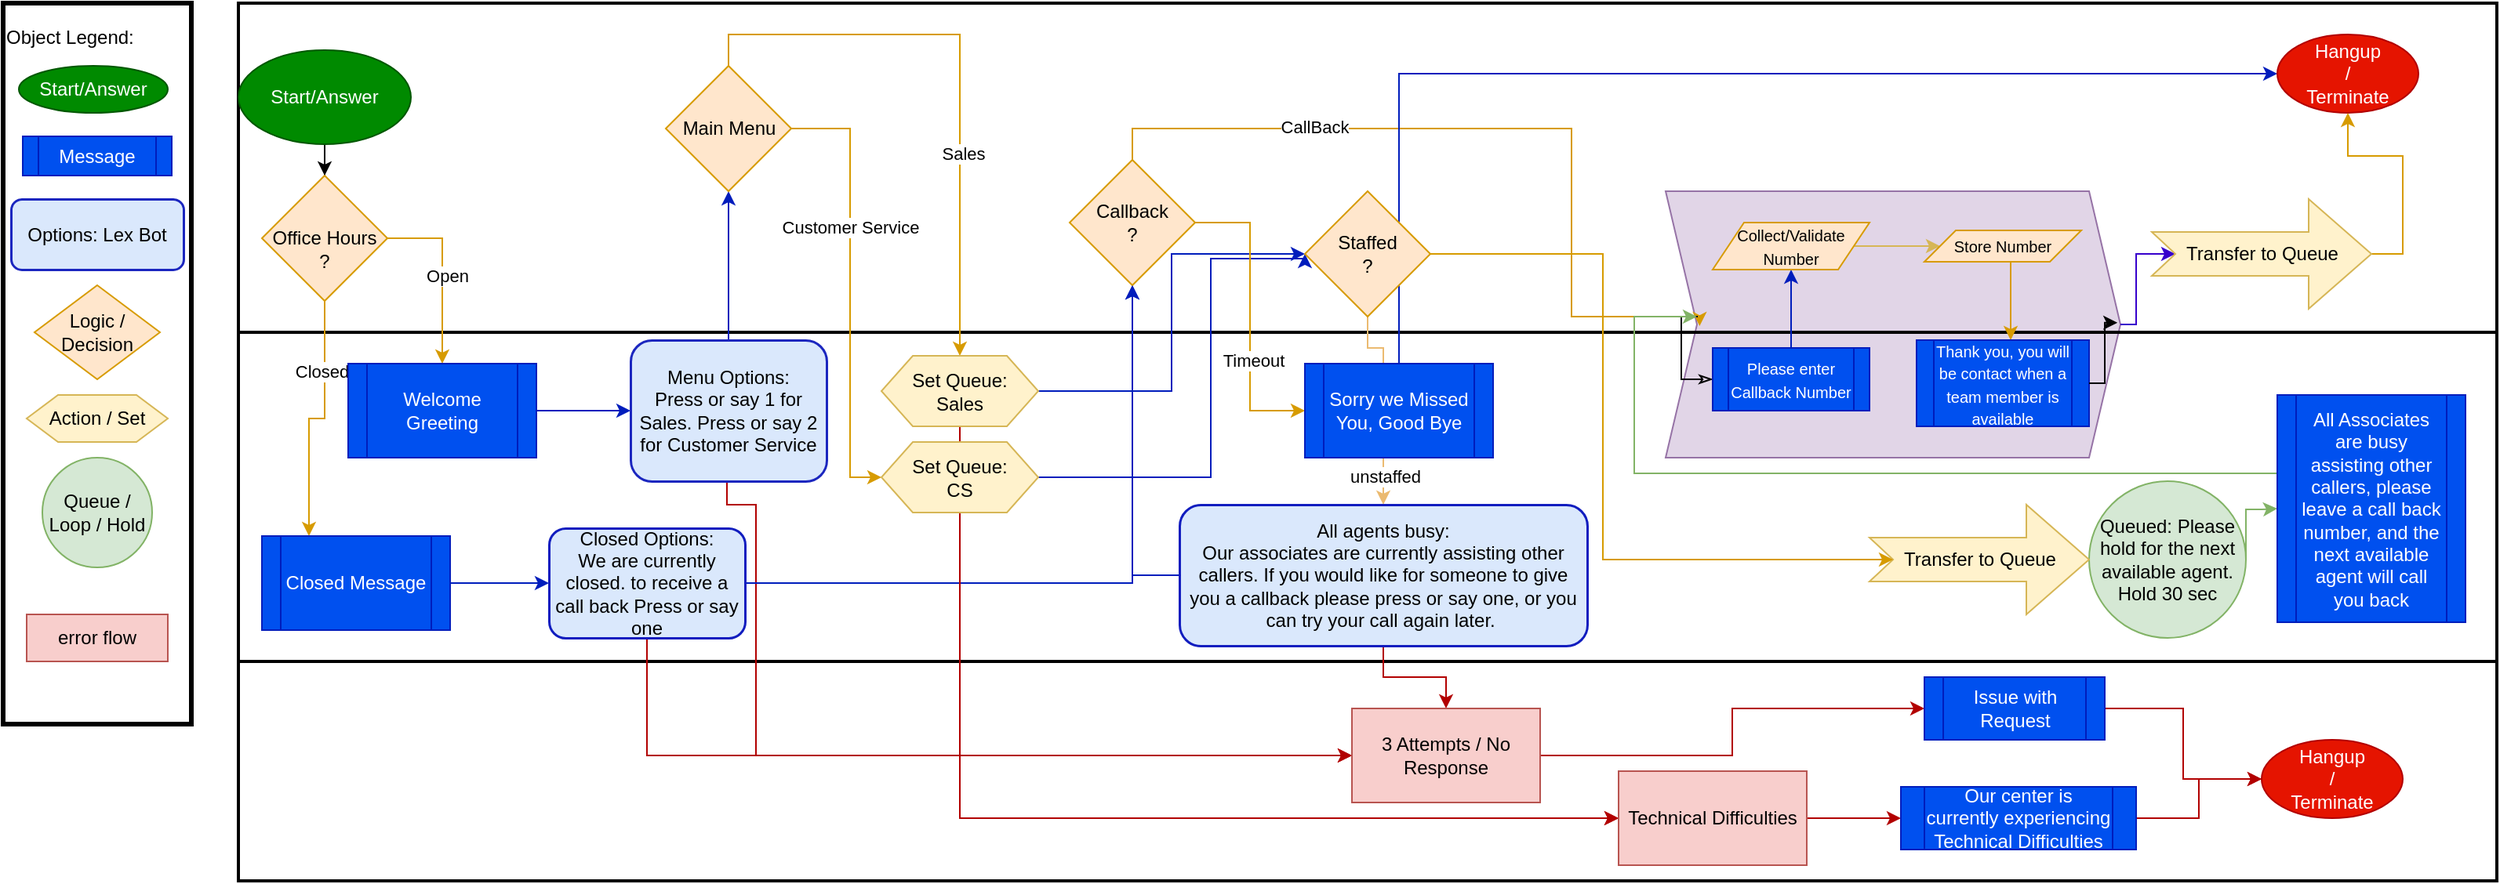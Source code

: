 <mxfile version="23.0.2" type="google">
  <diagram name="Page-1" id="SZy6duiFNu3bLhvOqKr_">
    <mxGraphModel grid="1" page="1" gridSize="10" guides="1" tooltips="1" connect="1" arrows="1" fold="1" pageScale="1" pageWidth="850" pageHeight="1100" math="0" shadow="0">
      <root>
        <mxCell id="0" />
        <mxCell id="1" parent="0" />
        <mxCell id="-8JGsWYpkXomzBPbj9Fj-18" value="" style="shape=step;perimeter=stepPerimeter;whiteSpace=wrap;html=1;fixedSize=1;fillColor=#e1d5e7;strokeColor=#9673a6;" vertex="1" parent="1">
          <mxGeometry x="910" y="240" width="290" height="170" as="geometry" />
        </mxCell>
        <mxCell id="-8JGsWYpkXomzBPbj9Fj-5" value="" style="group;movable=0;resizable=0;rotatable=0;deletable=0;editable=0;locked=1;connectable=0;" connectable="0" vertex="1" parent="1">
          <mxGeometry y="120" width="1440" height="560" as="geometry" />
        </mxCell>
        <mxCell id="-8JGsWYpkXomzBPbj9Fj-2" value="" style="rounded=0;whiteSpace=wrap;html=1;fillColor=none;strokeWidth=2;" vertex="1" parent="-8JGsWYpkXomzBPbj9Fj-5">
          <mxGeometry width="1440" height="210" as="geometry" />
        </mxCell>
        <mxCell id="-8JGsWYpkXomzBPbj9Fj-3" value="" style="rounded=0;whiteSpace=wrap;html=1;fillColor=none;strokeWidth=2;" vertex="1" parent="-8JGsWYpkXomzBPbj9Fj-5">
          <mxGeometry y="210" width="1440" height="210" as="geometry" />
        </mxCell>
        <mxCell id="-8JGsWYpkXomzBPbj9Fj-4" value="" style="rounded=0;whiteSpace=wrap;html=1;fillColor=none;strokeWidth=2;" vertex="1" parent="-8JGsWYpkXomzBPbj9Fj-5">
          <mxGeometry y="420" width="1440" height="140" as="geometry" />
        </mxCell>
        <mxCell id="-8JGsWYpkXomzBPbj9Fj-19" value="" style="edgeStyle=orthogonalEdgeStyle;rounded=0;orthogonalLoop=1;jettySize=auto;html=1;" edge="1" parent="1" source="-8JGsWYpkXomzBPbj9Fj-6" target="-8JGsWYpkXomzBPbj9Fj-7">
          <mxGeometry relative="1" as="geometry" />
        </mxCell>
        <mxCell id="-8JGsWYpkXomzBPbj9Fj-6" value="Start/Answer" style="ellipse;whiteSpace=wrap;html=1;fillColor=#008a00;fontColor=#ffffff;strokeColor=#005700;" vertex="1" parent="1">
          <mxGeometry y="150" width="110" height="60" as="geometry" />
        </mxCell>
        <mxCell id="-8JGsWYpkXomzBPbj9Fj-20" style="edgeStyle=orthogonalEdgeStyle;rounded=0;orthogonalLoop=1;jettySize=auto;html=1;entryX=0.25;entryY=0;entryDx=0;entryDy=0;strokeColor=#d79b00;fillColor=#ffe6cc;" edge="1" parent="1" source="-8JGsWYpkXomzBPbj9Fj-7" target="-8JGsWYpkXomzBPbj9Fj-8">
          <mxGeometry relative="1" as="geometry" />
        </mxCell>
        <mxCell id="-8JGsWYpkXomzBPbj9Fj-22" value="Closed" style="edgeLabel;html=1;align=center;verticalAlign=middle;resizable=0;points=[];" connectable="0" vertex="1" parent="-8JGsWYpkXomzBPbj9Fj-20">
          <mxGeometry x="-0.438" y="-2" relative="1" as="geometry">
            <mxPoint as="offset" />
          </mxGeometry>
        </mxCell>
        <mxCell id="-8JGsWYpkXomzBPbj9Fj-21" style="edgeStyle=orthogonalEdgeStyle;rounded=0;orthogonalLoop=1;jettySize=auto;html=1;exitX=1;exitY=0.5;exitDx=0;exitDy=0;strokeColor=#d79b00;fillColor=#ffe6cc;" edge="1" parent="1" source="-8JGsWYpkXomzBPbj9Fj-7" target="-8JGsWYpkXomzBPbj9Fj-9">
          <mxGeometry relative="1" as="geometry" />
        </mxCell>
        <mxCell id="-8JGsWYpkXomzBPbj9Fj-23" value="Open" style="edgeLabel;html=1;align=center;verticalAlign=middle;resizable=0;points=[];" connectable="0" vertex="1" parent="-8JGsWYpkXomzBPbj9Fj-21">
          <mxGeometry x="0.026" y="3" relative="1" as="geometry">
            <mxPoint as="offset" />
          </mxGeometry>
        </mxCell>
        <mxCell id="-8JGsWYpkXomzBPbj9Fj-7" value="&lt;br&gt;Office Hours&lt;br&gt;?" style="rhombus;whiteSpace=wrap;html=1;fillColor=#ffe6cc;strokeColor=#d79b00;" vertex="1" parent="1">
          <mxGeometry x="15" y="230" width="80" height="80" as="geometry" />
        </mxCell>
        <mxCell id="-8JGsWYpkXomzBPbj9Fj-25" value="" style="edgeStyle=orthogonalEdgeStyle;rounded=0;orthogonalLoop=1;jettySize=auto;html=1;fillColor=#0050ef;strokeColor=#001DBC;" edge="1" parent="1" source="-8JGsWYpkXomzBPbj9Fj-8" target="-8JGsWYpkXomzBPbj9Fj-12">
          <mxGeometry relative="1" as="geometry" />
        </mxCell>
        <mxCell id="-8JGsWYpkXomzBPbj9Fj-8" value="Closed Message" style="shape=process;whiteSpace=wrap;html=1;backgroundOutline=1;fillColor=#0050ef;fontColor=#ffffff;strokeColor=#001DBC;" vertex="1" parent="1">
          <mxGeometry x="15" y="460" width="120" height="60" as="geometry" />
        </mxCell>
        <mxCell id="-8JGsWYpkXomzBPbj9Fj-24" value="" style="edgeStyle=orthogonalEdgeStyle;rounded=0;orthogonalLoop=1;jettySize=auto;html=1;fillColor=#0050ef;strokeColor=#001DBC;" edge="1" parent="1" source="-8JGsWYpkXomzBPbj9Fj-9" target="-8JGsWYpkXomzBPbj9Fj-10">
          <mxGeometry relative="1" as="geometry" />
        </mxCell>
        <mxCell id="-8JGsWYpkXomzBPbj9Fj-9" value="Welcome Greeting" style="shape=process;whiteSpace=wrap;html=1;backgroundOutline=1;fillColor=#0050ef;fontColor=#ffffff;strokeColor=#001DBC;" vertex="1" parent="1">
          <mxGeometry x="70" y="350" width="120" height="60" as="geometry" />
        </mxCell>
        <mxCell id="-8JGsWYpkXomzBPbj9Fj-26" value="" style="edgeStyle=orthogonalEdgeStyle;rounded=0;orthogonalLoop=1;jettySize=auto;html=1;fillColor=#0050ef;strokeColor=#001DBC;" edge="1" parent="1" source="-8JGsWYpkXomzBPbj9Fj-10" target="-8JGsWYpkXomzBPbj9Fj-11">
          <mxGeometry relative="1" as="geometry" />
        </mxCell>
        <mxCell id="-8JGsWYpkXomzBPbj9Fj-78" style="edgeStyle=orthogonalEdgeStyle;rounded=0;orthogonalLoop=1;jettySize=auto;html=1;exitX=0.5;exitY=1;exitDx=0;exitDy=0;fillColor=#e51400;strokeColor=#B20000;" edge="1" parent="1" target="-8JGsWYpkXomzBPbj9Fj-75">
          <mxGeometry relative="1" as="geometry">
            <mxPoint x="339" y="600" as="targetPoint" />
            <mxPoint x="311.5" y="425" as="sourcePoint" />
            <Array as="points">
              <mxPoint x="312" y="440" />
              <mxPoint x="330" y="440" />
              <mxPoint x="330" y="600" />
            </Array>
          </mxGeometry>
        </mxCell>
        <mxCell id="-8JGsWYpkXomzBPbj9Fj-10" value="Menu Options:&lt;br&gt;Press or say 1 for Sales. Press or say 2 for Customer Service" style="rounded=1;whiteSpace=wrap;html=1;strokeColor=#1B26BF;strokeWidth=1.5;fillColor=#dae8fc;" vertex="1" parent="1">
          <mxGeometry x="250" y="335" width="125" height="90" as="geometry" />
        </mxCell>
        <mxCell id="-8JGsWYpkXomzBPbj9Fj-28" style="edgeStyle=orthogonalEdgeStyle;rounded=0;orthogonalLoop=1;jettySize=auto;html=1;exitX=0.5;exitY=0;exitDx=0;exitDy=0;strokeColor=#d79b00;fillColor=#ffe6cc;" edge="1" parent="1" source="-8JGsWYpkXomzBPbj9Fj-11" target="-8JGsWYpkXomzBPbj9Fj-13">
          <mxGeometry relative="1" as="geometry" />
        </mxCell>
        <mxCell id="-8JGsWYpkXomzBPbj9Fj-31" value="Sales" style="edgeLabel;html=1;align=center;verticalAlign=middle;resizable=0;points=[];" connectable="0" vertex="1" parent="-8JGsWYpkXomzBPbj9Fj-28">
          <mxGeometry x="0.302" y="2" relative="1" as="geometry">
            <mxPoint y="1" as="offset" />
          </mxGeometry>
        </mxCell>
        <mxCell id="-8JGsWYpkXomzBPbj9Fj-29" style="edgeStyle=orthogonalEdgeStyle;rounded=0;orthogonalLoop=1;jettySize=auto;html=1;exitX=1;exitY=0.5;exitDx=0;exitDy=0;entryX=0;entryY=0.5;entryDx=0;entryDy=0;strokeColor=#d79b00;fillColor=#ffe6cc;" edge="1" parent="1" source="-8JGsWYpkXomzBPbj9Fj-11" target="-8JGsWYpkXomzBPbj9Fj-14">
          <mxGeometry relative="1" as="geometry">
            <Array as="points">
              <mxPoint x="390" y="200" />
              <mxPoint x="390" y="423" />
            </Array>
          </mxGeometry>
        </mxCell>
        <mxCell id="-8JGsWYpkXomzBPbj9Fj-30" value="Customer Service" style="edgeLabel;html=1;align=center;verticalAlign=middle;resizable=0;points=[];" connectable="0" vertex="1" parent="-8JGsWYpkXomzBPbj9Fj-29">
          <mxGeometry x="-0.289" relative="1" as="geometry">
            <mxPoint y="1" as="offset" />
          </mxGeometry>
        </mxCell>
        <mxCell id="-8JGsWYpkXomzBPbj9Fj-11" value="Main Menu" style="rhombus;whiteSpace=wrap;html=1;fillColor=#ffe6cc;strokeColor=#d79b00;" vertex="1" parent="1">
          <mxGeometry x="272.5" y="160" width="80" height="80" as="geometry" />
        </mxCell>
        <mxCell id="-8JGsWYpkXomzBPbj9Fj-27" style="edgeStyle=orthogonalEdgeStyle;rounded=0;orthogonalLoop=1;jettySize=auto;html=1;exitX=1;exitY=0.5;exitDx=0;exitDy=0;fillColor=#0050ef;strokeColor=#001DBC;" edge="1" parent="1" source="-8JGsWYpkXomzBPbj9Fj-12" target="-8JGsWYpkXomzBPbj9Fj-15">
          <mxGeometry relative="1" as="geometry" />
        </mxCell>
        <mxCell id="-8JGsWYpkXomzBPbj9Fj-77" style="edgeStyle=orthogonalEdgeStyle;rounded=0;orthogonalLoop=1;jettySize=auto;html=1;exitX=0.5;exitY=1;exitDx=0;exitDy=0;entryX=0;entryY=0.5;entryDx=0;entryDy=0;fillColor=#e51400;strokeColor=#B20000;" edge="1" parent="1" source="-8JGsWYpkXomzBPbj9Fj-12" target="-8JGsWYpkXomzBPbj9Fj-75">
          <mxGeometry relative="1" as="geometry" />
        </mxCell>
        <mxCell id="-8JGsWYpkXomzBPbj9Fj-12" value="Closed Options:&lt;br&gt;We are currently closed. to receive a call back Press or say one" style="rounded=1;whiteSpace=wrap;html=1;fillColor=#dae8fc;strokeColor=#111DBF;strokeWidth=1.5;" vertex="1" parent="1">
          <mxGeometry x="198" y="455" width="125" height="70" as="geometry" />
        </mxCell>
        <mxCell id="-8JGsWYpkXomzBPbj9Fj-33" style="edgeStyle=orthogonalEdgeStyle;rounded=0;orthogonalLoop=1;jettySize=auto;html=1;exitX=1;exitY=0.5;exitDx=0;exitDy=0;entryX=0;entryY=0.5;entryDx=0;entryDy=0;fillColor=#0050ef;strokeColor=#001DBC;" edge="1" parent="1" source="-8JGsWYpkXomzBPbj9Fj-13" target="-8JGsWYpkXomzBPbj9Fj-16">
          <mxGeometry relative="1" as="geometry" />
        </mxCell>
        <mxCell id="-8JGsWYpkXomzBPbj9Fj-86" style="edgeStyle=orthogonalEdgeStyle;rounded=0;orthogonalLoop=1;jettySize=auto;html=1;exitX=0.5;exitY=1;exitDx=0;exitDy=0;fillColor=#e51400;strokeColor=#B20000;" edge="1" parent="1" source="-8JGsWYpkXomzBPbj9Fj-13">
          <mxGeometry relative="1" as="geometry">
            <mxPoint x="880" y="640" as="targetPoint" />
            <Array as="points">
              <mxPoint x="460" y="640" />
            </Array>
          </mxGeometry>
        </mxCell>
        <mxCell id="-8JGsWYpkXomzBPbj9Fj-13" value="Set Queue:&lt;br&gt;Sales" style="shape=hexagon;perimeter=hexagonPerimeter2;whiteSpace=wrap;html=1;fixedSize=1;fillColor=#fff2cc;strokeColor=#d6b656;" vertex="1" parent="1">
          <mxGeometry x="410" y="345" width="100" height="45" as="geometry" />
        </mxCell>
        <mxCell id="-8JGsWYpkXomzBPbj9Fj-34" style="edgeStyle=orthogonalEdgeStyle;rounded=0;orthogonalLoop=1;jettySize=auto;html=1;exitX=1;exitY=0.5;exitDx=0;exitDy=0;entryX=0;entryY=0.5;entryDx=0;entryDy=0;fillColor=#0050ef;strokeColor=#001DBC;" edge="1" parent="1" source="-8JGsWYpkXomzBPbj9Fj-14" target="-8JGsWYpkXomzBPbj9Fj-16">
          <mxGeometry relative="1" as="geometry">
            <mxPoint x="680" y="282.5" as="targetPoint" />
            <mxPoint x="470" y="465" as="sourcePoint" />
            <Array as="points">
              <mxPoint x="620" y="423" />
              <mxPoint x="620" y="283" />
              <mxPoint x="680" y="283" />
            </Array>
          </mxGeometry>
        </mxCell>
        <mxCell id="-8JGsWYpkXomzBPbj9Fj-85" style="edgeStyle=orthogonalEdgeStyle;rounded=0;orthogonalLoop=1;jettySize=auto;html=1;exitX=0.5;exitY=1;exitDx=0;exitDy=0;entryX=0;entryY=0.5;entryDx=0;entryDy=0;fillColor=#e51400;strokeColor=#B20000;" edge="1" parent="1" source="-8JGsWYpkXomzBPbj9Fj-14" target="-8JGsWYpkXomzBPbj9Fj-84">
          <mxGeometry relative="1" as="geometry" />
        </mxCell>
        <mxCell id="-8JGsWYpkXomzBPbj9Fj-14" value="Set Queue:&lt;br&gt;CS" style="shape=hexagon;perimeter=hexagonPerimeter2;whiteSpace=wrap;html=1;fixedSize=1;fillColor=#fff2cc;strokeColor=#d6b656;" vertex="1" parent="1">
          <mxGeometry x="410" y="400" width="100" height="45" as="geometry" />
        </mxCell>
        <mxCell id="-8JGsWYpkXomzBPbj9Fj-47" style="edgeStyle=orthogonalEdgeStyle;rounded=0;orthogonalLoop=1;jettySize=auto;html=1;exitX=0.5;exitY=1;exitDx=0;exitDy=0;entryX=0.5;entryY=0;entryDx=0;entryDy=0;strokeColor=#EBBA70;" edge="1" parent="1" source="-8JGsWYpkXomzBPbj9Fj-16" target="-8JGsWYpkXomzBPbj9Fj-46">
          <mxGeometry relative="1" as="geometry">
            <Array as="points">
              <mxPoint x="720" y="340" />
              <mxPoint x="730" y="340" />
            </Array>
          </mxGeometry>
        </mxCell>
        <mxCell id="-8JGsWYpkXomzBPbj9Fj-48" value="unstaffed" style="edgeLabel;html=1;align=center;verticalAlign=middle;resizable=0;points=[];" connectable="0" vertex="1" parent="-8JGsWYpkXomzBPbj9Fj-47">
          <mxGeometry x="0.726" y="1" relative="1" as="geometry">
            <mxPoint as="offset" />
          </mxGeometry>
        </mxCell>
        <mxCell id="-8JGsWYpkXomzBPbj9Fj-39" style="edgeStyle=orthogonalEdgeStyle;rounded=0;orthogonalLoop=1;jettySize=auto;html=1;exitX=1;exitY=0.5;exitDx=0;exitDy=0;entryX=0;entryY=0.5;entryDx=0;entryDy=0;strokeColor=#d79b00;fillColor=#ffe6cc;" edge="1" parent="1" source="-8JGsWYpkXomzBPbj9Fj-15" target="-8JGsWYpkXomzBPbj9Fj-37">
          <mxGeometry relative="1" as="geometry" />
        </mxCell>
        <mxCell id="-8JGsWYpkXomzBPbj9Fj-40" value="Timeout" style="edgeLabel;html=1;align=center;verticalAlign=middle;resizable=0;points=[];" connectable="0" vertex="1" parent="-8JGsWYpkXomzBPbj9Fj-39">
          <mxGeometry x="0.289" y="2" relative="1" as="geometry">
            <mxPoint as="offset" />
          </mxGeometry>
        </mxCell>
        <mxCell id="-8JGsWYpkXomzBPbj9Fj-41" style="edgeStyle=orthogonalEdgeStyle;rounded=0;orthogonalLoop=1;jettySize=auto;html=1;exitX=0.5;exitY=0;exitDx=0;exitDy=0;entryX=0.647;entryY=-0.019;entryDx=0;entryDy=0;strokeColor=#d79b00;fillColor=#ffe6cc;entryPerimeter=0;" edge="1" parent="1" source="-8JGsWYpkXomzBPbj9Fj-15" target="-8JGsWYpkXomzBPbj9Fj-3">
          <mxGeometry relative="1" as="geometry">
            <Array as="points">
              <mxPoint x="570" y="200" />
              <mxPoint x="850" y="200" />
              <mxPoint x="850" y="320" />
              <mxPoint x="932" y="320" />
            </Array>
          </mxGeometry>
        </mxCell>
        <mxCell id="-8JGsWYpkXomzBPbj9Fj-42" value="CallBack" style="edgeLabel;html=1;align=center;verticalAlign=middle;resizable=0;points=[];" connectable="0" vertex="1" parent="-8JGsWYpkXomzBPbj9Fj-41">
          <mxGeometry x="-0.465" y="1" relative="1" as="geometry">
            <mxPoint as="offset" />
          </mxGeometry>
        </mxCell>
        <mxCell id="-8JGsWYpkXomzBPbj9Fj-15" value="Callback&lt;br&gt;?" style="rhombus;whiteSpace=wrap;html=1;fillColor=#ffe6cc;strokeColor=#d79b00;" vertex="1" parent="1">
          <mxGeometry x="530" y="220" width="80" height="80" as="geometry" />
        </mxCell>
        <mxCell id="-8JGsWYpkXomzBPbj9Fj-43" style="edgeStyle=orthogonalEdgeStyle;rounded=0;orthogonalLoop=1;jettySize=auto;html=1;entryX=0;entryY=0.5;entryDx=0;entryDy=0;fillColor=#0050ef;strokeColor=#001DBC;" edge="1" parent="1" source="-8JGsWYpkXomzBPbj9Fj-37" target="-8JGsWYpkXomzBPbj9Fj-32">
          <mxGeometry relative="1" as="geometry">
            <Array as="points">
              <mxPoint x="740" y="165" />
            </Array>
          </mxGeometry>
        </mxCell>
        <mxCell id="-8JGsWYpkXomzBPbj9Fj-16" value="Staffed&lt;br&gt;?" style="rhombus;whiteSpace=wrap;html=1;fillColor=#ffe6cc;strokeColor=#d79b00;" vertex="1" parent="1">
          <mxGeometry x="680" y="240" width="80" height="80" as="geometry" />
        </mxCell>
        <mxCell id="-8JGsWYpkXomzBPbj9Fj-92" style="edgeStyle=orthogonalEdgeStyle;rounded=0;orthogonalLoop=1;jettySize=auto;html=1;exitX=1;exitY=0.5;exitDx=0;exitDy=0;entryX=0;entryY=0.5;entryDx=0;entryDy=0;fillColor=#d5e8d4;strokeColor=#82b366;gradientColor=#97d077;" edge="1" parent="1" source="-8JGsWYpkXomzBPbj9Fj-17" target="-8JGsWYpkXomzBPbj9Fj-91">
          <mxGeometry relative="1" as="geometry">
            <Array as="points">
              <mxPoint x="1280" y="443" />
              <mxPoint x="1290" y="443" />
            </Array>
          </mxGeometry>
        </mxCell>
        <mxCell id="-8JGsWYpkXomzBPbj9Fj-17" value="Queued: Please hold for the next available agent.&lt;br&gt;Hold 30 sec" style="ellipse;whiteSpace=wrap;html=1;aspect=fixed;fillColor=#d5e8d4;strokeColor=#82b366;" vertex="1" parent="1">
          <mxGeometry x="1180" y="425" width="100" height="100" as="geometry" />
        </mxCell>
        <mxCell id="-8JGsWYpkXomzBPbj9Fj-32" value="Hangup&lt;br&gt;/&lt;br&gt;Terminate" style="ellipse;whiteSpace=wrap;html=1;fillColor=#e51400;fontColor=#ffffff;strokeColor=#B20000;" vertex="1" parent="1">
          <mxGeometry x="1300" y="140" width="90" height="50" as="geometry" />
        </mxCell>
        <mxCell id="-8JGsWYpkXomzBPbj9Fj-36" value="Transfer to Queue" style="html=1;shadow=0;dashed=0;align=center;verticalAlign=middle;shape=mxgraph.arrows2.arrow;dy=0.6;dx=40;notch=15;fillColor=#fff2cc;strokeColor=#d6b656;" vertex="1" parent="1">
          <mxGeometry x="1040" y="440" width="140" height="70" as="geometry" />
        </mxCell>
        <mxCell id="-8JGsWYpkXomzBPbj9Fj-37" value="Sorry we Missed You, Good Bye" style="shape=process;whiteSpace=wrap;html=1;backgroundOutline=1;fillColor=#0050ef;fontColor=#ffffff;strokeColor=#001DBC;" vertex="1" parent="1">
          <mxGeometry x="680" y="350" width="120" height="60" as="geometry" />
        </mxCell>
        <mxCell id="-8JGsWYpkXomzBPbj9Fj-52" style="edgeStyle=orthogonalEdgeStyle;rounded=0;orthogonalLoop=1;jettySize=auto;html=1;exitX=0;exitY=0.5;exitDx=0;exitDy=0;entryX=0.5;entryY=1;entryDx=0;entryDy=0;fillColor=#0050ef;strokeColor=#001DBC;" edge="1" parent="1" source="-8JGsWYpkXomzBPbj9Fj-46" target="-8JGsWYpkXomzBPbj9Fj-15">
          <mxGeometry relative="1" as="geometry" />
        </mxCell>
        <mxCell id="-8JGsWYpkXomzBPbj9Fj-79" style="edgeStyle=orthogonalEdgeStyle;rounded=0;orthogonalLoop=1;jettySize=auto;html=1;exitX=0.5;exitY=1;exitDx=0;exitDy=0;fillColor=#e51400;strokeColor=#B20000;" edge="1" parent="1" source="-8JGsWYpkXomzBPbj9Fj-46" target="-8JGsWYpkXomzBPbj9Fj-75">
          <mxGeometry relative="1" as="geometry" />
        </mxCell>
        <mxCell id="-8JGsWYpkXomzBPbj9Fj-46" value="All agents busy:&lt;br&gt;Our associates are currently assisting other callers. If you would like for someone to give you a callback please press or say one, or you can try your call again later.&amp;nbsp;" style="rounded=1;whiteSpace=wrap;html=1;fillColor=#dae8fc;strokeColor=#111DBF;strokeWidth=1.5;" vertex="1" parent="1">
          <mxGeometry x="600" y="440" width="260" height="90" as="geometry" />
        </mxCell>
        <mxCell id="-8JGsWYpkXomzBPbj9Fj-50" style="edgeStyle=orthogonalEdgeStyle;rounded=0;orthogonalLoop=1;jettySize=auto;html=1;exitX=1;exitY=0.5;exitDx=0;exitDy=0;entryX=0;entryY=0.5;entryDx=15;entryDy=0;entryPerimeter=0;fillColor=#6a00ff;strokeColor=#3700CC;" edge="1" parent="1" source="-8JGsWYpkXomzBPbj9Fj-18" target="-8JGsWYpkXomzBPbj9Fj-64">
          <mxGeometry relative="1" as="geometry">
            <Array as="points">
              <mxPoint x="1210" y="325" />
              <mxPoint x="1210" y="280" />
            </Array>
          </mxGeometry>
        </mxCell>
        <mxCell id="-8JGsWYpkXomzBPbj9Fj-51" style="edgeStyle=orthogonalEdgeStyle;rounded=0;orthogonalLoop=1;jettySize=auto;html=1;exitX=1;exitY=0.5;exitDx=0;exitDy=0;entryX=0;entryY=0.5;entryDx=15;entryDy=0;entryPerimeter=0;fillColor=#ffe6cc;strokeColor=#d79b00;" edge="1" parent="1" source="-8JGsWYpkXomzBPbj9Fj-16" target="-8JGsWYpkXomzBPbj9Fj-36">
          <mxGeometry relative="1" as="geometry">
            <Array as="points">
              <mxPoint x="870" y="280" />
              <mxPoint x="870" y="475" />
            </Array>
          </mxGeometry>
        </mxCell>
        <mxCell id="-8JGsWYpkXomzBPbj9Fj-57" style="edgeStyle=orthogonalEdgeStyle;rounded=0;orthogonalLoop=1;jettySize=auto;html=1;exitX=0.5;exitY=0;exitDx=0;exitDy=0;entryX=0.5;entryY=1;entryDx=0;entryDy=0;fillColor=#0050ef;strokeColor=#001DBC;" edge="1" parent="1" source="-8JGsWYpkXomzBPbj9Fj-53" target="-8JGsWYpkXomzBPbj9Fj-54">
          <mxGeometry relative="1" as="geometry" />
        </mxCell>
        <mxCell id="-8JGsWYpkXomzBPbj9Fj-61" style="edgeStyle=orthogonalEdgeStyle;rounded=0;orthogonalLoop=1;jettySize=auto;html=1;exitX=0;exitY=0.5;exitDx=0;exitDy=0;startArrow=classicThin;startFill=0;endArrow=none;endFill=0;" edge="1" parent="1" source="-8JGsWYpkXomzBPbj9Fj-53">
          <mxGeometry relative="1" as="geometry">
            <mxPoint x="930" y="320" as="targetPoint" />
          </mxGeometry>
        </mxCell>
        <mxCell id="-8JGsWYpkXomzBPbj9Fj-53" value="&lt;font style=&quot;font-size: 10px;&quot;&gt;Please enter Callback Number&lt;/font&gt;" style="shape=process;whiteSpace=wrap;html=1;backgroundOutline=1;fillColor=#0050ef;fontColor=#ffffff;strokeColor=#001DBC;" vertex="1" parent="1">
          <mxGeometry x="940" y="340" width="100" height="40" as="geometry" />
        </mxCell>
        <mxCell id="-8JGsWYpkXomzBPbj9Fj-59" value="" style="edgeStyle=orthogonalEdgeStyle;rounded=0;orthogonalLoop=1;jettySize=auto;html=1;fillColor=#fff2cc;strokeColor=#d6b656;" edge="1" parent="1" source="-8JGsWYpkXomzBPbj9Fj-54" target="-8JGsWYpkXomzBPbj9Fj-55">
          <mxGeometry relative="1" as="geometry" />
        </mxCell>
        <mxCell id="-8JGsWYpkXomzBPbj9Fj-54" value="&lt;font style=&quot;font-size: 10px;&quot;&gt;Collect/Validate Number&lt;/font&gt;" style="shape=parallelogram;perimeter=parallelogramPerimeter;whiteSpace=wrap;html=1;fixedSize=1;fillColor=#ffe6cc;strokeColor=#d79b00;" vertex="1" parent="1">
          <mxGeometry x="940" y="260" width="100" height="30" as="geometry" />
        </mxCell>
        <mxCell id="-8JGsWYpkXomzBPbj9Fj-60" value="" style="edgeStyle=orthogonalEdgeStyle;rounded=0;orthogonalLoop=1;jettySize=auto;html=1;fillColor=#ffe6cc;strokeColor=#d79b00;" edge="1" parent="1" source="-8JGsWYpkXomzBPbj9Fj-55" target="-8JGsWYpkXomzBPbj9Fj-56">
          <mxGeometry relative="1" as="geometry">
            <Array as="points">
              <mxPoint x="1130" y="310" />
              <mxPoint x="1130" y="310" />
            </Array>
          </mxGeometry>
        </mxCell>
        <mxCell id="-8JGsWYpkXomzBPbj9Fj-55" value="&lt;font style=&quot;font-size: 10px;&quot;&gt;Store Number&lt;/font&gt;" style="shape=parallelogram;perimeter=parallelogramPerimeter;whiteSpace=wrap;html=1;fixedSize=1;fillColor=#ffe6cc;strokeColor=#d79b00;" vertex="1" parent="1">
          <mxGeometry x="1075" y="265" width="100" height="20" as="geometry" />
        </mxCell>
        <mxCell id="-8JGsWYpkXomzBPbj9Fj-56" value="&lt;font style=&quot;font-size: 10px;&quot;&gt;Thank you, you will be contact when a team member is available&lt;/font&gt;" style="shape=process;whiteSpace=wrap;html=1;backgroundOutline=1;fillColor=#0050ef;fontColor=#ffffff;strokeColor=#001DBC;" vertex="1" parent="1">
          <mxGeometry x="1070" y="335" width="110" height="55" as="geometry" />
        </mxCell>
        <mxCell id="-8JGsWYpkXomzBPbj9Fj-63" style="edgeStyle=orthogonalEdgeStyle;rounded=0;orthogonalLoop=1;jettySize=auto;html=1;exitX=1;exitY=0.5;exitDx=0;exitDy=0;entryX=0.832;entryY=-0.029;entryDx=0;entryDy=0;entryPerimeter=0;" edge="1" parent="1" source="-8JGsWYpkXomzBPbj9Fj-56" target="-8JGsWYpkXomzBPbj9Fj-3">
          <mxGeometry relative="1" as="geometry">
            <Array as="points">
              <mxPoint x="1190" y="363" />
              <mxPoint x="1190" y="324" />
            </Array>
          </mxGeometry>
        </mxCell>
        <mxCell id="-8JGsWYpkXomzBPbj9Fj-65" style="edgeStyle=orthogonalEdgeStyle;rounded=0;orthogonalLoop=1;jettySize=auto;html=1;exitX=1;exitY=0.5;exitDx=0;exitDy=0;exitPerimeter=0;entryX=0.5;entryY=1;entryDx=0;entryDy=0;fillColor=#ffe6cc;strokeColor=#d79b00;" edge="1" parent="1" source="-8JGsWYpkXomzBPbj9Fj-64" target="-8JGsWYpkXomzBPbj9Fj-32">
          <mxGeometry relative="1" as="geometry" />
        </mxCell>
        <mxCell id="-8JGsWYpkXomzBPbj9Fj-64" value="Transfer to Queue" style="html=1;shadow=0;dashed=0;align=center;verticalAlign=middle;shape=mxgraph.arrows2.arrow;dy=0.6;dx=40;notch=15;fillColor=#fff2cc;strokeColor=#d6b656;" vertex="1" parent="1">
          <mxGeometry x="1220" y="245" width="140" height="70" as="geometry" />
        </mxCell>
        <mxCell id="-8JGsWYpkXomzBPbj9Fj-67" value="Object Legend:&lt;br&gt;&lt;br&gt;&lt;br&gt;&lt;br&gt;&lt;br&gt;&lt;br&gt;&lt;br&gt;&lt;br&gt;&lt;br&gt;&lt;br&gt;&lt;br&gt;&lt;br&gt;&lt;br&gt;&lt;br&gt;&lt;br&gt;&lt;br&gt;&lt;br&gt;&lt;br&gt;&lt;br&gt;&lt;br&gt;&lt;br&gt;&lt;br&gt;&lt;br&gt;&lt;br&gt;&lt;br&gt;&lt;br&gt;&lt;br&gt;&lt;br&gt;&lt;br&gt;&lt;br&gt;" style="rounded=0;whiteSpace=wrap;html=1;align=left;strokeWidth=3;" vertex="1" parent="1">
          <mxGeometry x="-150" y="120" width="120" height="460" as="geometry" />
        </mxCell>
        <mxCell id="-8JGsWYpkXomzBPbj9Fj-68" value="Start/Answer" style="ellipse;whiteSpace=wrap;html=1;fillColor=#008a00;fontColor=#ffffff;strokeColor=#005700;" vertex="1" parent="1">
          <mxGeometry x="-140" y="160" width="95" height="30" as="geometry" />
        </mxCell>
        <mxCell id="-8JGsWYpkXomzBPbj9Fj-69" value="Message" style="shape=process;whiteSpace=wrap;html=1;backgroundOutline=1;fillColor=#0050ef;fontColor=#ffffff;strokeColor=#001DBC;" vertex="1" parent="1">
          <mxGeometry x="-137.5" y="205" width="95" height="25" as="geometry" />
        </mxCell>
        <mxCell id="-8JGsWYpkXomzBPbj9Fj-70" value="Options: Lex Bot" style="rounded=1;whiteSpace=wrap;html=1;strokeColor=#1B26BF;strokeWidth=1.5;fillColor=#dae8fc;" vertex="1" parent="1">
          <mxGeometry x="-145" y="245" width="110" height="45" as="geometry" />
        </mxCell>
        <mxCell id="-8JGsWYpkXomzBPbj9Fj-71" value="Logic / Decision" style="rhombus;whiteSpace=wrap;html=1;fillColor=#ffe6cc;strokeColor=#d79b00;" vertex="1" parent="1">
          <mxGeometry x="-130" y="300" width="80" height="60" as="geometry" />
        </mxCell>
        <mxCell id="-8JGsWYpkXomzBPbj9Fj-72" value="Action / Set" style="shape=hexagon;perimeter=hexagonPerimeter2;whiteSpace=wrap;html=1;fixedSize=1;fillColor=#fff2cc;strokeColor=#d6b656;" vertex="1" parent="1">
          <mxGeometry x="-135" y="370" width="90" height="30" as="geometry" />
        </mxCell>
        <mxCell id="-8JGsWYpkXomzBPbj9Fj-73" value="Queue / Loop / Hold" style="ellipse;whiteSpace=wrap;html=1;aspect=fixed;fillColor=#d5e8d4;strokeColor=#82b366;" vertex="1" parent="1">
          <mxGeometry x="-125" y="410" width="70" height="70" as="geometry" />
        </mxCell>
        <mxCell id="-8JGsWYpkXomzBPbj9Fj-82" style="edgeStyle=orthogonalEdgeStyle;rounded=0;orthogonalLoop=1;jettySize=auto;html=1;exitX=1;exitY=0.5;exitDx=0;exitDy=0;entryX=0;entryY=0.5;entryDx=0;entryDy=0;fillColor=#e51400;strokeColor=#B20000;" edge="1" parent="1" source="-8JGsWYpkXomzBPbj9Fj-75" target="-8JGsWYpkXomzBPbj9Fj-81">
          <mxGeometry relative="1" as="geometry" />
        </mxCell>
        <mxCell id="-8JGsWYpkXomzBPbj9Fj-75" value="3 Attempts / No Response" style="rounded=0;whiteSpace=wrap;html=1;fillColor=#f8cecc;strokeColor=#b85450;" vertex="1" parent="1">
          <mxGeometry x="710" y="570" width="120" height="60" as="geometry" />
        </mxCell>
        <mxCell id="-8JGsWYpkXomzBPbj9Fj-76" value="error flow" style="rounded=0;whiteSpace=wrap;html=1;fillColor=#f8cecc;strokeColor=#b85450;" vertex="1" parent="1">
          <mxGeometry x="-135" y="510" width="90" height="30" as="geometry" />
        </mxCell>
        <mxCell id="-8JGsWYpkXomzBPbj9Fj-80" value="Hangup&lt;br&gt;/&lt;br&gt;Terminate" style="ellipse;whiteSpace=wrap;html=1;fillColor=#e51400;fontColor=#ffffff;strokeColor=#B20000;" vertex="1" parent="1">
          <mxGeometry x="1290" y="590" width="90" height="50" as="geometry" />
        </mxCell>
        <mxCell id="-8JGsWYpkXomzBPbj9Fj-83" style="edgeStyle=orthogonalEdgeStyle;rounded=0;orthogonalLoop=1;jettySize=auto;html=1;exitX=1;exitY=0.5;exitDx=0;exitDy=0;entryX=0;entryY=0.5;entryDx=0;entryDy=0;fillColor=#e51400;strokeColor=#B20000;" edge="1" parent="1" source="-8JGsWYpkXomzBPbj9Fj-81" target="-8JGsWYpkXomzBPbj9Fj-80">
          <mxGeometry relative="1" as="geometry" />
        </mxCell>
        <mxCell id="-8JGsWYpkXomzBPbj9Fj-81" value="Issue with Request" style="shape=process;whiteSpace=wrap;html=1;backgroundOutline=1;fillColor=#0050ef;fontColor=#ffffff;strokeColor=#001DBC;" vertex="1" parent="1">
          <mxGeometry x="1075" y="550" width="115" height="40" as="geometry" />
        </mxCell>
        <mxCell id="-8JGsWYpkXomzBPbj9Fj-88" style="edgeStyle=orthogonalEdgeStyle;rounded=0;orthogonalLoop=1;jettySize=auto;html=1;exitX=1;exitY=0.5;exitDx=0;exitDy=0;entryX=0;entryY=0.5;entryDx=0;entryDy=0;fillColor=#e51400;strokeColor=#B20000;" edge="1" parent="1" source="-8JGsWYpkXomzBPbj9Fj-84" target="-8JGsWYpkXomzBPbj9Fj-87">
          <mxGeometry relative="1" as="geometry" />
        </mxCell>
        <mxCell id="-8JGsWYpkXomzBPbj9Fj-84" value="Technical Difficulties" style="rounded=0;whiteSpace=wrap;html=1;fillColor=#f8cecc;strokeColor=#b85450;" vertex="1" parent="1">
          <mxGeometry x="880" y="610" width="120" height="60" as="geometry" />
        </mxCell>
        <mxCell id="-8JGsWYpkXomzBPbj9Fj-89" style="edgeStyle=orthogonalEdgeStyle;rounded=0;orthogonalLoop=1;jettySize=auto;html=1;exitX=1;exitY=0.5;exitDx=0;exitDy=0;entryX=0;entryY=0.5;entryDx=0;entryDy=0;fillColor=#e51400;strokeColor=#B20000;" edge="1" parent="1" source="-8JGsWYpkXomzBPbj9Fj-87" target="-8JGsWYpkXomzBPbj9Fj-80">
          <mxGeometry relative="1" as="geometry" />
        </mxCell>
        <mxCell id="-8JGsWYpkXomzBPbj9Fj-87" value="Our center is currently experiencing Technical Difficulties" style="shape=process;whiteSpace=wrap;html=1;backgroundOutline=1;fillColor=#0050ef;fontColor=#ffffff;strokeColor=#001DBC;" vertex="1" parent="1">
          <mxGeometry x="1060" y="620" width="150" height="40" as="geometry" />
        </mxCell>
        <mxCell id="-8JGsWYpkXomzBPbj9Fj-94" style="edgeStyle=orthogonalEdgeStyle;rounded=0;orthogonalLoop=1;jettySize=auto;html=1;exitX=0.25;exitY=0;exitDx=0;exitDy=0;fillColor=#d5e8d4;strokeColor=#82b366;gradientColor=#97d077;" edge="1" parent="1" source="-8JGsWYpkXomzBPbj9Fj-91">
          <mxGeometry relative="1" as="geometry">
            <mxPoint x="930" y="320" as="targetPoint" />
            <Array as="points">
              <mxPoint x="1330" y="420" />
              <mxPoint x="890" y="420" />
              <mxPoint x="890" y="320" />
            </Array>
          </mxGeometry>
        </mxCell>
        <mxCell id="-8JGsWYpkXomzBPbj9Fj-91" value="All Associates are busy assisting other callers, please leave a call back number, and the next available agent will call you back" style="shape=process;whiteSpace=wrap;html=1;backgroundOutline=1;fillColor=#0050ef;fontColor=#ffffff;strokeColor=#001DBC;" vertex="1" parent="1">
          <mxGeometry x="1300" y="370" width="120" height="145" as="geometry" />
        </mxCell>
      </root>
    </mxGraphModel>
  </diagram>
</mxfile>
